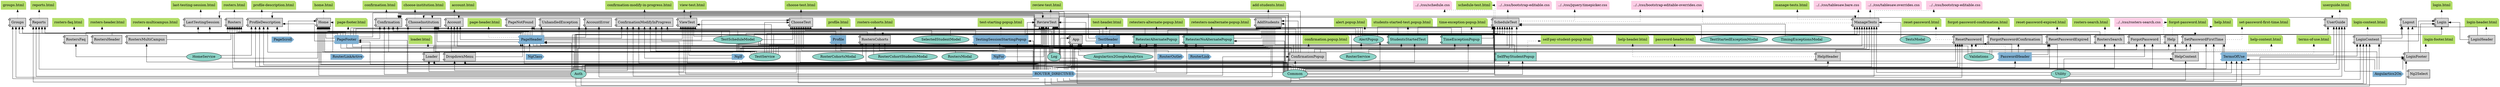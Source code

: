 digraph dependencies { node[shape="ellipse", style="filled", colorscheme=set312];splines=ortho; rankdir=BT;  subgraph "ConfirmationModifyInProgress" { label="components/tests/confirmation-modify-in-progress.ts"; "ConfirmationModifyInProgress" [shape="component"];   "Auth" [fillcolor=1, shape="ellipse"]; "Auth" -> "ConfirmationModifyInProgress" ;  "Common" [fillcolor=1, shape="ellipse"]; "Common" -> "ConfirmationModifyInProgress" ;  "TestService" [fillcolor=1, shape="ellipse"]; "TestService" -> "ConfirmationModifyInProgress" ;  "TestScheduleModel" [fillcolor=1, shape="ellipse"]; "TestScheduleModel" -> "ConfirmationModifyInProgress" ;  "SelectedStudentModel" [fillcolor=1, shape="ellipse"]; "SelectedStudentModel" -> "ConfirmationModifyInProgress" ;    node[shape="cds", style="filled", color=5];  "ROUTER_DIRECTIVES" []; "ROUTER_DIRECTIVES" -> "ConfirmationModifyInProgress" ;  "PageHeader" []; "PageHeader" -> "ConfirmationModifyInProgress" ;  "NgFor" []; "NgFor" -> "ConfirmationModifyInProgress" ;  "NgIf" []; "NgIf" -> "ConfirmationModifyInProgress" ;   node[shape="note", style="filled", color=7];  "confirmation-modify-in-progress.html" []; "ConfirmationModifyInProgress" -> "confirmation-modify-in-progress.html" [style=dotted];   node[shape="note", style="filled", color=8];   }  subgraph "App" { label="src/app/app.component.ts"; "App" [shape="component"];   "Angulartics2GoogleAnalytics" [fillcolor=1, shape="ellipse"]; "Angulartics2GoogleAnalytics" -> "App" ;  "Log" [fillcolor=1, shape="ellipse"]; "Log" -> "App" ;  "Auth" [fillcolor=1, shape="ellipse"]; "Auth" -> "App" ;    node[shape="cds", style="filled", color=5];  "ROUTER_DIRECTIVES" []; "ROUTER_DIRECTIVES" -> "App" ;  "RouterOutlet" []; "RouterOutlet" -> "App" ;  "RouterLink" []; "RouterLink" -> "App" ;   node[shape="note", style="filled", color=7];   node[shape="note", style="filled", color=8];   }  subgraph "Account" { label="components/account/account.component.ts"; "Account" [shape="component"];   "Auth" [fillcolor=1, shape="ellipse"]; "Auth" -> "Account" ;  "Common" [fillcolor=1, shape="ellipse"]; "Common" -> "Account" ;  "Validations" [fillcolor=1, shape="ellipse"]; "Validations" -> "Account" ;  "Log" [fillcolor=1, shape="ellipse"]; "Log" -> "Account" ;    node[shape="cds", style="filled", color=5];  "PageHeader" []; "PageHeader" -> "Account" ;  "PageFooter" []; "PageFooter" -> "Account" ;   node[shape="note", style="filled", color=7];  "account.html" []; "Account" -> "account.html" [style=dotted];   node[shape="note", style="filled", color=8];   }  subgraph "DropdownMenu" { label="components/controls/dropdown-menu.component.ts"; "DropdownMenu" [shape="component"];   "Auth" [fillcolor=1, shape="ellipse"]; "Auth" -> "DropdownMenu" ;    node[shape="cds", style="filled", color=5];  "ROUTER_DIRECTIVES" []; "ROUTER_DIRECTIVES" -> "DropdownMenu" ;   node[shape="note", style="filled", color=7];   node[shape="note", style="filled", color=8];   }  subgraph "Ng2Select" { label="components/controls/select.component.ts"; "Ng2Select" [shape="component"];     node[shape="cds", style="filled", color=5];   node[shape="note", style="filled", color=7];   node[shape="note", style="filled", color=8];   }  subgraph "AccountError" { label="components/errors/accounterror.component.ts"; "AccountError" [shape="component"];     node[shape="cds", style="filled", color=5];  "ROUTER_DIRECTIVES" []; "ROUTER_DIRECTIVES" -> "AccountError" ;  "PageHeader" []; "PageHeader" -> "AccountError" ;   node[shape="note", style="filled", color=7];   node[shape="note", style="filled", color=8];   }  subgraph "PageNotFound" { label="components/errors/pagenotfound.component.ts"; "PageNotFound" [shape="component"];     node[shape="cds", style="filled", color=5];  "ROUTER_DIRECTIVES" []; "ROUTER_DIRECTIVES" -> "PageNotFound" ;  "PageHeader" []; "PageHeader" -> "PageNotFound" ;   node[shape="note", style="filled", color=7];   node[shape="note", style="filled", color=8];   }  subgraph "UnhandledException" { label="components/errors/unhandledexception.component.ts"; "UnhandledException" [shape="component"];     node[shape="cds", style="filled", color=5];  "ROUTER_DIRECTIVES" []; "ROUTER_DIRECTIVES" -> "UnhandledException" ;  "PageHeader" []; "PageHeader" -> "UnhandledException" ;   node[shape="note", style="filled", color=7];   node[shape="note", style="filled", color=8];   }  subgraph "Groups" { label="components/groups/groups.component.ts"; "Groups" [shape="component"];   "Auth" [fillcolor=1, shape="ellipse"]; "Auth" -> "Groups" ;    node[shape="cds", style="filled", color=5];  "ROUTER_DIRECTIVES" []; "ROUTER_DIRECTIVES" -> "Groups" ;  "PageHeader" []; "PageHeader" -> "Groups" ;  "PageFooter" []; "PageFooter" -> "Groups" ;   node[shape="note", style="filled", color=7];  "groups.html" []; "Groups" -> "groups.html" [style=dotted];   node[shape="note", style="filled", color=8];   }  subgraph "HelpContent" { label="components/help/help-content.component.ts"; "HelpContent" [shape="component"];   "Utility" [fillcolor=1, shape="ellipse"]; "Utility" -> "HelpContent" ;    node[shape="cds", style="filled", color=5];  "ROUTER_DIRECTIVES" []; "ROUTER_DIRECTIVES" -> "HelpContent" ;   node[shape="note", style="filled", color=7];  "help-content.html" []; "HelpContent" -> "help-content.html" [style=dotted];   node[shape="note", style="filled", color=8];   }  subgraph "HelpHeader" { label="components/help/help-header.component.ts"; "HelpHeader" [shape="component"];     node[shape="cds", style="filled", color=5];  "ROUTER_DIRECTIVES" []; "ROUTER_DIRECTIVES" -> "HelpHeader" ;   node[shape="note", style="filled", color=7];  "help-header.html" []; "HelpHeader" -> "help-header.html" [style=dotted];   node[shape="note", style="filled", color=8];   }  subgraph "Help" { label="components/help/help.component.ts"; "Help" [shape="component"];     node[shape="cds", style="filled", color=5];  "HelpHeader" []; "HelpHeader" -> "Help" ;  "HelpContent" []; "HelpContent" -> "Help" ;   node[shape="note", style="filled", color=7];  "help.html" []; "Help" -> "help.html" [style=dotted];   node[shape="note", style="filled", color=8];   }  subgraph "Home" { label="components/home/home.component.ts"; "Home" [shape="component"];   "Auth" [fillcolor=1, shape="ellipse"]; "Auth" -> "Home" ;  "Common" [fillcolor=1, shape="ellipse"]; "Common" -> "Home" ;  "HomeService" [fillcolor=1, shape="ellipse"]; "HomeService" -> "Home" ;  "TestService" [fillcolor=1, shape="ellipse"]; "TestService" -> "Home" ;  "TestScheduleModel" [fillcolor=1, shape="ellipse"]; "TestScheduleModel" -> "Home" ;    node[shape="cds", style="filled", color=5];  "PageHeader" []; "PageHeader" -> "Home" ;  "PageFooter" []; "PageFooter" -> "Home" ;  "NgIf" []; "NgIf" -> "Home" ;  "Profile" []; "Profile" -> "Home" ;  "ROUTER_DIRECTIVES" []; "ROUTER_DIRECTIVES" -> "Home" ;  "Angulartics2On" []; "Angulartics2On" -> "Home" ;  "RouterLinkActive" []; "RouterLinkActive" -> "Home" ;  "PageScroll" []; "PageScroll" -> "Home" ;   node[shape="note", style="filled", color=7];  "home.html" []; "Home" -> "home.html" [style=dotted];   node[shape="note", style="filled", color=8];   }  subgraph "ProfileDescription" { label="components/home/profile-description.component.ts"; "ProfileDescription" [shape="component"];   "HomeService" [fillcolor=1, shape="ellipse"]; "HomeService" -> "ProfileDescription" ;  "Common" [fillcolor=1, shape="ellipse"]; "Common" -> "ProfileDescription" ;  "Log" [fillcolor=1, shape="ellipse"]; "Log" -> "ProfileDescription" ;    node[shape="cds", style="filled", color=5];  "ROUTER_DIRECTIVES" []; "ROUTER_DIRECTIVES" -> "ProfileDescription" ;  "PageHeader" []; "PageHeader" -> "ProfileDescription" ;  "PageFooter" []; "PageFooter" -> "ProfileDescription" ;  "NgFor" []; "NgFor" -> "ProfileDescription" ;  "NgIf" []; "NgIf" -> "ProfileDescription" ;   node[shape="note", style="filled", color=7];  "profile-description.html" []; "ProfileDescription" -> "profile-description.html" [style=dotted];   node[shape="note", style="filled", color=8];   }  subgraph "Profile" { label="components/home/profile.component.ts"; "Profile" [shape="component"];     node[shape="cds", style="filled", color=5];  "ROUTER_DIRECTIVES" []; "ROUTER_DIRECTIVES" -> "Profile" ;  "NgFor" []; "NgFor" -> "Profile" ;   node[shape="note", style="filled", color=7];  "profile.html" []; "Profile" -> "profile.html" [style=dotted];   node[shape="note", style="filled", color=8];   }  subgraph "LoginContent" { label="components/login/login-content.component.ts"; "LoginContent" [shape="component"];   "Auth" [fillcolor=1, shape="ellipse"]; "Auth" -> "LoginContent" ;  "Common" [fillcolor=1, shape="ellipse"]; "Common" -> "LoginContent" ;  "Log" [fillcolor=1, shape="ellipse"]; "Log" -> "LoginContent" ;    node[shape="cds", style="filled", color=5];  "ROUTER_DIRECTIVES" []; "ROUTER_DIRECTIVES" -> "LoginContent" ;  "Angulartics2On" []; "Angulartics2On" -> "LoginContent" ;  "TermsOfUse" []; "TermsOfUse" -> "LoginContent" ;   node[shape="note", style="filled", color=7];  "login-content.html" []; "LoginContent" -> "login-content.html" [style=dotted];   node[shape="note", style="filled", color=8];   }  subgraph "LoginFooter" { label="components/login/login-footer.component.ts"; "LoginFooter" [shape="component"];   "Utility" [fillcolor=1, shape="ellipse"]; "Utility" -> "LoginFooter" ;    node[shape="cds", style="filled", color=5];  "ROUTER_DIRECTIVES" []; "ROUTER_DIRECTIVES" -> "LoginFooter" ;  "Angulartics2On" []; "Angulartics2On" -> "LoginFooter" ;   node[shape="note", style="filled", color=7];  "login-footer.html" []; "LoginFooter" -> "login-footer.html" [style=dotted];   node[shape="note", style="filled", color=8];   }  subgraph "LoginHeader" { label="components/login/login-header.component.ts"; "LoginHeader" [shape="component"];     node[shape="cds", style="filled", color=5];   node[shape="note", style="filled", color=7];  "login-header.html" []; "LoginHeader" -> "login-header.html" [style=dotted];   node[shape="note", style="filled", color=8];   }  subgraph "Login" { label="components/login/login.component.ts"; "Login" [shape="component"];   "Auth" [fillcolor=1, shape="ellipse"]; "Auth" -> "Login" ;    node[shape="cds", style="filled", color=5];  "LoginHeader" []; "LoginHeader" -> "Login" ;  "LoginContent" []; "LoginContent" -> "Login" ;  "LoginFooter" []; "LoginFooter" -> "Login" ;   node[shape="note", style="filled", color=7];  "login.html" []; "Login" -> "login.html" [style=dotted];   node[shape="note", style="filled", color=8];   }  subgraph "ForgotPasswordConfirmation" { label="components/password/forgot-password-confirmation.component.ts"; "ForgotPasswordConfirmation" [shape="component"];     node[shape="cds", style="filled", color=5];  "PasswordHeader" []; "PasswordHeader" -> "ForgotPasswordConfirmation" ;   node[shape="note", style="filled", color=7];  "forgot-password-confirmation.html" []; "ForgotPasswordConfirmation" -> "forgot-password-confirmation.html" [style=dotted];   node[shape="note", style="filled", color=8];   }  subgraph "ForgotPassword" { label="components/password/forgot-password.component.component.ts"; "ForgotPassword" [shape="component"];   "Common" [fillcolor=1, shape="ellipse"]; "Common" -> "ForgotPassword" ;  "Validations" [fillcolor=1, shape="ellipse"]; "Validations" -> "ForgotPassword" ;    node[shape="cds", style="filled", color=5];  "PasswordHeader" []; "PasswordHeader" -> "ForgotPassword" ;   node[shape="note", style="filled", color=7];  "forgot-password.html" []; "ForgotPassword" -> "forgot-password.html" [style=dotted];   node[shape="note", style="filled", color=8];   }  subgraph "PasswordHeader" { label="components/password/password-header.component.ts"; "PasswordHeader" [shape="component"];     node[shape="cds", style="filled", color=5];  "ROUTER_DIRECTIVES" []; "ROUTER_DIRECTIVES" -> "PasswordHeader" ;   node[shape="note", style="filled", color=7];  "password-header.html" []; "PasswordHeader" -> "password-header.html" [style=dotted];   node[shape="note", style="filled", color=8];   }  subgraph "ResetPasswordExpired" { label="components/password/reset-password-expired.component.ts"; "ResetPasswordExpired" [shape="component"];     node[shape="cds", style="filled", color=5];  "PasswordHeader" []; "PasswordHeader" -> "ResetPasswordExpired" ;  "ROUTER_DIRECTIVES" []; "ROUTER_DIRECTIVES" -> "ResetPasswordExpired" ;   node[shape="note", style="filled", color=7];  "reset-password-expired.html" []; "ResetPasswordExpired" -> "reset-password-expired.html" [style=dotted];   node[shape="note", style="filled", color=8];   }  subgraph "ResetPassword" { label="components/password/reset-password.component.ts"; "ResetPassword" [shape="component"];   "Auth" [fillcolor=1, shape="ellipse"]; "Auth" -> "ResetPassword" ;  "Common" [fillcolor=1, shape="ellipse"]; "Common" -> "ResetPassword" ;  "Validations" [fillcolor=1, shape="ellipse"]; "Validations" -> "ResetPassword" ;  "Log" [fillcolor=1, shape="ellipse"]; "Log" -> "ResetPassword" ;    node[shape="cds", style="filled", color=5];  "PasswordHeader" []; "PasswordHeader" -> "ResetPassword" ;  "ROUTER_DIRECTIVES" []; "ROUTER_DIRECTIVES" -> "ResetPassword" ;  "TermsOfUse" []; "TermsOfUse" -> "ResetPassword" ;   node[shape="note", style="filled", color=7];  "reset-password.html" []; "ResetPassword" -> "reset-password.html" [style=dotted];   node[shape="note", style="filled", color=8];   }  subgraph "SetPasswordFirstTime" { label="components/password/set-password-first-time.component.ts"; "SetPasswordFirstTime" [shape="component"];   "Auth" [fillcolor=1, shape="ellipse"]; "Auth" -> "SetPasswordFirstTime" ;  "Common" [fillcolor=1, shape="ellipse"]; "Common" -> "SetPasswordFirstTime" ;  "Validations" [fillcolor=1, shape="ellipse"]; "Validations" -> "SetPasswordFirstTime" ;    node[shape="cds", style="filled", color=5];  "PasswordHeader" []; "PasswordHeader" -> "SetPasswordFirstTime" ;  "ROUTER_DIRECTIVES" []; "ROUTER_DIRECTIVES" -> "SetPasswordFirstTime" ;  "TermsOfUse" []; "TermsOfUse" -> "SetPasswordFirstTime" ;   node[shape="note", style="filled", color=7];  "set-password-first-time.html" []; "SetPasswordFirstTime" -> "set-password-first-time.html" [style=dotted];   node[shape="note", style="filled", color=8];   }  subgraph "Reports" { label="components/reports/reports.component.ts"; "Reports" [shape="component"];   "Auth" [fillcolor=1, shape="ellipse"]; "Auth" -> "Reports" ;  "Common" [fillcolor=1, shape="ellipse"]; "Common" -> "Reports" ;    node[shape="cds", style="filled", color=5];  "ROUTER_DIRECTIVES" []; "ROUTER_DIRECTIVES" -> "Reports" ;  "PageHeader" []; "PageHeader" -> "Reports" ;  "PageFooter" []; "PageFooter" -> "Reports" ;   node[shape="note", style="filled", color=7];  "reports.html" []; "Reports" -> "reports.html" [style=dotted];   node[shape="note", style="filled", color=8];   }  subgraph "RostersCohorts" { label="components/rosters/rosters-cohorts.component.ts"; "RostersCohorts" [shape="component"];   "RostersModal" [fillcolor=1, shape="ellipse"]; "RostersModal" -> "RostersCohorts" ;  "RosterCohortsModal" [fillcolor=1, shape="ellipse"]; "RosterCohortsModal" -> "RostersCohorts" ;  "RosterCohortStudentsModal" [fillcolor=1, shape="ellipse"]; "RosterCohortStudentsModal" -> "RostersCohorts" ;  "Common" [fillcolor=1, shape="ellipse"]; "Common" -> "RostersCohorts" ;  "RosterService" [fillcolor=1, shape="ellipse"]; "RosterService" -> "RostersCohorts" ;    node[shape="cds", style="filled", color=5];  "NgIf" []; "NgIf" -> "RostersCohorts" ;  "NgFor" []; "NgFor" -> "RostersCohorts" ;   node[shape="note", style="filled", color=7];  "rosters-cohorts.html" []; "RostersCohorts" -> "rosters-cohorts.html" [style=dotted];   node[shape="note", style="filled", color=8];   }  subgraph "RostersFaq" { label="components/rosters/rosters-faq.component.ts"; "RostersFaq" [shape="component"];   "HomeService" [fillcolor=1, shape="ellipse"]; "HomeService" -> "RostersFaq" ;    node[shape="cds", style="filled", color=5];   node[shape="note", style="filled", color=7];  "rosters-faq.html" []; "RostersFaq" -> "rosters-faq.html" [style=dotted];   node[shape="note", style="filled", color=8];   }  subgraph "RostersHeader" { label="components/rosters/rosters-header.component.ts"; "RostersHeader" [shape="component"];     node[shape="cds", style="filled", color=5];   node[shape="note", style="filled", color=7];  "rosters-header.html" []; "RostersHeader" -> "rosters-header.html" [style=dotted];   node[shape="note", style="filled", color=8];   }  subgraph "RostersMultiCampus" { label="components/rosters/rosters-multicampus.component.ts"; "RostersMultiCampus" [shape="component"];     node[shape="cds", style="filled", color=5];  "NgIf" []; "NgIf" -> "RostersMultiCampus" ;   node[shape="note", style="filled", color=7];  "rosters-multicampus.html" []; "RostersMultiCampus" -> "rosters-multicampus.html" [style=dotted];   node[shape="note", style="filled", color=8];   }  subgraph "RostersSearch" { label="components/rosters/rosters-search.component.ts"; "RostersSearch" [shape="component"];   "Common" [fillcolor=1, shape="ellipse"]; "Common" -> "RostersSearch" ;  "RosterService" [fillcolor=1, shape="ellipse"]; "RosterService" -> "RostersSearch" ;    node[shape="cds", style="filled", color=5];   node[shape="note", style="filled", color=7];  "rosters-search.html" []; "RostersSearch" -> "rosters-search.html" [style=dotted];   node[shape="note", style="filled", color=8];  "../../css/rosters-search.css" []; "RostersSearch" -> "../../css/rosters-search.css" [style=dotted];   }  subgraph "Rosters" { label="components/rosters/rosters.component.ts"; "Rosters" [shape="component"];     node[shape="cds", style="filled", color=5];  "ROUTER_DIRECTIVES" []; "ROUTER_DIRECTIVES" -> "Rosters" ;  "PageHeader" []; "PageHeader" -> "Rosters" ;  "PageFooter" []; "PageFooter" -> "Rosters" ;  "RostersFaq" []; "RostersFaq" -> "Rosters" ;  "RostersHeader" []; "RostersHeader" -> "Rosters" ;  "RostersMultiCampus" []; "RostersMultiCampus" -> "Rosters" ;  "RostersCohorts" []; "RostersCohorts" -> "Rosters" ;  "RostersSearch" []; "RostersSearch" -> "Rosters" ;  "NgIf" []; "NgIf" -> "Rosters" ;   node[shape="note", style="filled", color=7];  "rosters.html" []; "Rosters" -> "rosters.html" [style=dotted];   node[shape="note", style="filled", color=8];   }  subgraph "AlertPopup" { label="components/shared/alert.popup.component.ts"; "AlertPopup" [shape="component"];   "Common" [fillcolor=1, shape="ellipse"]; "Common" -> "AlertPopup" ;    node[shape="cds", style="filled", color=5];  "ROUTER_DIRECTIVES" []; "ROUTER_DIRECTIVES" -> "AlertPopup" ;   node[shape="note", style="filled", color=7];  "alert.popup.html" []; "AlertPopup" -> "alert.popup.html" [style=dotted];   node[shape="note", style="filled", color=8];   }  subgraph "ChooseInstitution" { label="components/shared/choose-institution.component.ts"; "ChooseInstitution" [shape="component"];   "Common" [fillcolor=1, shape="ellipse"]; "Common" -> "ChooseInstitution" ;  "Auth" [fillcolor=1, shape="ellipse"]; "Auth" -> "ChooseInstitution" ;  "TestService" [fillcolor=1, shape="ellipse"]; "TestService" -> "ChooseInstitution" ;  "TestScheduleModel" [fillcolor=1, shape="ellipse"]; "TestScheduleModel" -> "ChooseInstitution" ;  "Log" [fillcolor=1, shape="ellipse"]; "Log" -> "ChooseInstitution" ;    node[shape="cds", style="filled", color=5];  "PageHeader" []; "PageHeader" -> "ChooseInstitution" ;  "ROUTER_DIRECTIVES" []; "ROUTER_DIRECTIVES" -> "ChooseInstitution" ;  "NgIf" []; "NgIf" -> "ChooseInstitution" ;   node[shape="note", style="filled", color=7];  "choose-institution.html" []; "ChooseInstitution" -> "choose-institution.html" [style=dotted];   node[shape="note", style="filled", color=8];   }  subgraph "ConfirmationPopup" { label="components/shared/confirmation.popup.component.ts"; "ConfirmationPopup" [shape="component"];   "Common" [fillcolor=1, shape="ellipse"]; "Common" -> "ConfirmationPopup" ;    node[shape="cds", style="filled", color=5];  "ROUTER_DIRECTIVES" []; "ROUTER_DIRECTIVES" -> "ConfirmationPopup" ;   node[shape="note", style="filled", color=7];  "confirmation.popup.html" []; "ConfirmationPopup" -> "confirmation.popup.html" [style=dotted];   node[shape="note", style="filled", color=8];   }  subgraph "Loader" { label="components/shared/loader.component.ts"; "Loader" [shape="component"];   "Auth" [fillcolor=1, shape="ellipse"]; "Auth" -> "Loader" ;    node[shape="cds", style="filled", color=5];  "ROUTER_DIRECTIVES" []; "ROUTER_DIRECTIVES" -> "Loader" ;   node[shape="note", style="filled", color=7];  "loader.html" []; "Loader" -> "loader.html" [style=dotted];   node[shape="note", style="filled", color=8];   }  subgraph "Logout" { label="components/shared/logout.component.ts"; "Logout" [shape="component"];   "Auth" [fillcolor=1, shape="ellipse"]; "Auth" -> "Logout" ;    node[shape="cds", style="filled", color=5];  "LoginHeader" []; "LoginHeader" -> "Logout" ;  "LoginContent" []; "LoginContent" -> "Logout" ;  "LoginFooter" []; "LoginFooter" -> "Logout" ;   node[shape="note", style="filled", color=7];   node[shape="note", style="filled", color=8];   }  subgraph "PageFooter" { label="components/shared/page-footer.component.ts"; "PageFooter" [shape="component"];   "Auth" [fillcolor=1, shape="ellipse"]; "Auth" -> "PageFooter" ;    node[shape="cds", style="filled", color=5];  "ROUTER_DIRECTIVES" []; "ROUTER_DIRECTIVES" -> "PageFooter" ;   node[shape="note", style="filled", color=7];  "page-footer.html" []; "PageFooter" -> "page-footer.html" [style=dotted];   node[shape="note", style="filled", color=8];   }  subgraph "PageHeader" { label="components/shared/page-header.component.ts"; "PageHeader" [shape="component"];   "Auth" [fillcolor=1, shape="ellipse"]; "Auth" -> "PageHeader" ;    node[shape="cds", style="filled", color=5];  "ROUTER_DIRECTIVES" []; "ROUTER_DIRECTIVES" -> "PageHeader" ;  "DropdownMenu" []; "DropdownMenu" -> "PageHeader" ;  "NgClass" []; "NgClass" -> "PageHeader" ;  "RouterLinkActive" []; "RouterLinkActive" -> "PageHeader" ;   node[shape="note", style="filled", color=7];  "page-header.html" []; "PageHeader" -> "page-header.html" [style=dotted];   node[shape="note", style="filled", color=8];   }  subgraph "TermsOfUse" { label="components/terms-of-use/terms-of-use.component.ts"; "TermsOfUse" [shape="component"];   "Auth" [fillcolor=1, shape="ellipse"]; "Auth" -> "TermsOfUse" ;  "Utility" [fillcolor=1, shape="ellipse"]; "Utility" -> "TermsOfUse" ;  "Common" [fillcolor=1, shape="ellipse"]; "Common" -> "TermsOfUse" ;    node[shape="cds", style="filled", color=5];  "ROUTER_DIRECTIVES" []; "ROUTER_DIRECTIVES" -> "TermsOfUse" ;  "Angulartics2On" []; "Angulartics2On" -> "TermsOfUse" ;   node[shape="note", style="filled", color=7];  "terms-of-use.html" []; "TermsOfUse" -> "terms-of-use.html" [style=dotted];   node[shape="note", style="filled", color=8];   }  subgraph "AddStudents" { label="components/tests/add-students.component.ts"; "AddStudents" [shape="component"];   "TestService" [fillcolor=1, shape="ellipse"]; "TestService" -> "AddStudents" ;  "Auth" [fillcolor=1, shape="ellipse"]; "Auth" -> "AddStudents" ;  "TestScheduleModel" [fillcolor=1, shape="ellipse"]; "TestScheduleModel" -> "AddStudents" ;  "SelectedStudentModel" [fillcolor=1, shape="ellipse"]; "SelectedStudentModel" -> "AddStudents" ;  "Common" [fillcolor=1, shape="ellipse"]; "Common" -> "AddStudents" ;  "Log" [fillcolor=1, shape="ellipse"]; "Log" -> "AddStudents" ;  "RetesterAlternatePopup" [fillcolor=1, shape="ellipse"]; "RetesterAlternatePopup" -> "AddStudents" ;  "RetesterNoAlternatePopup" [fillcolor=1, shape="ellipse"]; "RetesterNoAlternatePopup" -> "AddStudents" ;  "TimeExceptionPopup" [fillcolor=1, shape="ellipse"]; "TimeExceptionPopup" -> "AddStudents" ;  "AlertPopup" [fillcolor=1, shape="ellipse"]; "AlertPopup" -> "AddStudents" ;  "SelfPayStudentPopup" [fillcolor=1, shape="ellipse"]; "SelfPayStudentPopup" -> "AddStudents" ;  "Utility" [fillcolor=1, shape="ellipse"]; "Utility" -> "AddStudents" ;  "StudentsStartedTest" [fillcolor=1, shape="ellipse"]; "StudentsStartedTest" -> "AddStudents" ;    node[shape="cds", style="filled", color=5];  "PageHeader" []; "PageHeader" -> "AddStudents" ;  "TestHeader" []; "TestHeader" -> "AddStudents" ;  "PageFooter" []; "PageFooter" -> "AddStudents" ;  "NgFor" []; "NgFor" -> "AddStudents" ;  "ConfirmationPopup" []; "ConfirmationPopup" -> "AddStudents" ;  "ROUTER_DIRECTIVES" []; "ROUTER_DIRECTIVES" -> "AddStudents" ;  "AlertPopup" []; "AlertPopup" -> "AddStudents" ;  "TestingSessionStartingPopup" []; "TestingSessionStartingPopup" -> "AddStudents" ;   node[shape="note", style="filled", color=7];  "add-students.html" []; "AddStudents" -> "add-students.html" [style=dotted];   node[shape="note", style="filled", color=8];   }  subgraph "ChooseTest" { label="components/tests/choose-test.component.ts"; "ChooseTest" [shape="component"];   "TestService" [fillcolor=1, shape="ellipse"]; "TestService" -> "ChooseTest" ;  "Auth" [fillcolor=1, shape="ellipse"]; "Auth" -> "ChooseTest" ;  "TestScheduleModel" [fillcolor=1, shape="ellipse"]; "TestScheduleModel" -> "ChooseTest" ;  "Utility" [fillcolor=1, shape="ellipse"]; "Utility" -> "ChooseTest" ;  "Common" [fillcolor=1, shape="ellipse"]; "Common" -> "ChooseTest" ;  "Log" [fillcolor=1, shape="ellipse"]; "Log" -> "ChooseTest" ;    node[shape="cds", style="filled", color=5];  "PageHeader" []; "PageHeader" -> "ChooseTest" ;  "TestHeader" []; "TestHeader" -> "ChooseTest" ;  "PageFooter" []; "PageFooter" -> "ChooseTest" ;  "ConfirmationPopup" []; "ConfirmationPopup" -> "ChooseTest" ;  "AlertPopup" []; "AlertPopup" -> "ChooseTest" ;  "TestingSessionStartingPopup" []; "TestingSessionStartingPopup" -> "ChooseTest" ;  "NgIf" []; "NgIf" -> "ChooseTest" ;  "NgFor" []; "NgFor" -> "ChooseTest" ;   node[shape="note", style="filled", color=7];  "choose-test.html" []; "ChooseTest" -> "choose-test.html" [style=dotted];   node[shape="note", style="filled", color=8];   }  subgraph "Confirmation" { label="components/tests/confirmation.component.component.ts"; "Confirmation" [shape="component"];   "Common" [fillcolor=1, shape="ellipse"]; "Common" -> "Confirmation" ;  "TestService" [fillcolor=1, shape="ellipse"]; "TestService" -> "Confirmation" ;  "TestScheduleModel" [fillcolor=1, shape="ellipse"]; "TestScheduleModel" -> "Confirmation" ;  "Auth" [fillcolor=1, shape="ellipse"]; "Auth" -> "Confirmation" ;    node[shape="cds", style="filled", color=5];  "ROUTER_DIRECTIVES" []; "ROUTER_DIRECTIVES" -> "Confirmation" ;  "PageHeader" []; "PageHeader" -> "Confirmation" ;  "PageFooter" []; "PageFooter" -> "Confirmation" ;  "TestHeader" []; "TestHeader" -> "Confirmation" ;   node[shape="note", style="filled", color=7];  "confirmation.html" []; "Confirmation" -> "confirmation.html" [style=dotted];   node[shape="note", style="filled", color=8];   }  subgraph "LastTestingSession" { label="components/tests/last-testing-session.component.ts"; "LastTestingSession" [shape="component"];     node[shape="cds", style="filled", color=5];  "ROUTER_DIRECTIVES" []; "ROUTER_DIRECTIVES" -> "LastTestingSession" ;  "PageHeader" []; "PageHeader" -> "LastTestingSession" ;  "PageFooter" []; "PageFooter" -> "LastTestingSession" ;   node[shape="note", style="filled", color=7];  "last-testing-session.html" []; "LastTestingSession" -> "last-testing-session.html" [style=dotted];   node[shape="note", style="filled", color=8];   }  subgraph "ManageTests" { label="components/tests/manage-tests.component.ts"; "ManageTests" [shape="component"];   "TestService" [fillcolor=1, shape="ellipse"]; "TestService" -> "ManageTests" ;  "Auth" [fillcolor=1, shape="ellipse"]; "Auth" -> "ManageTests" ;  "TestScheduleModel" [fillcolor=1, shape="ellipse"]; "TestScheduleModel" -> "ManageTests" ;  "Utility" [fillcolor=1, shape="ellipse"]; "Utility" -> "ManageTests" ;  "Common" [fillcolor=1, shape="ellipse"]; "Common" -> "ManageTests" ;  "TestsModal" [fillcolor=1, shape="ellipse"]; "TestsModal" -> "ManageTests" ;  "Log" [fillcolor=1, shape="ellipse"]; "Log" -> "ManageTests" ;    node[shape="cds", style="filled", color=5];  "PageHeader" []; "PageHeader" -> "ManageTests" ;  "TestHeader" []; "TestHeader" -> "ManageTests" ;  "PageFooter" []; "PageFooter" -> "ManageTests" ;  "ConfirmationPopup" []; "ConfirmationPopup" -> "ManageTests" ;  "ROUTER_DIRECTIVES" []; "ROUTER_DIRECTIVES" -> "ManageTests" ;   node[shape="note", style="filled", color=7];  "manage-tests.html" []; "ManageTests" -> "manage-tests.html" [style=dotted];   node[shape="note", style="filled", color=8];  "../../css/tablesaw.bare.css" []; "ManageTests" -> "../../css/tablesaw.bare.css" [style=dotted];  "../../css/tablesaw.overrides.css" []; "ManageTests" -> "../../css/tablesaw.overrides.css" [style=dotted];  " ../../css/bootstrap-editable.css" []; "ManageTests" -> " ../../css/bootstrap-editable.css" [style=dotted];  "../../css/bootstrap-editable-overrides.css" []; "ManageTests" -> "../../css/bootstrap-editable-overrides.css" [style=dotted];   }  subgraph "RetesterAlternatePopup" { label="components/tests/retesters-alternate-popup.component.ts"; "RetesterAlternatePopup" [shape="component"];   "Common" [fillcolor=1, shape="ellipse"]; "Common" -> "RetesterAlternatePopup" ;    node[shape="cds", style="filled", color=5];  "ROUTER_DIRECTIVES" []; "ROUTER_DIRECTIVES" -> "RetesterAlternatePopup" ;  "NgIf" []; "NgIf" -> "RetesterAlternatePopup" ;  "NgFor" []; "NgFor" -> "RetesterAlternatePopup" ;   node[shape="note", style="filled", color=7];  "retesters-alternate-popup.html" []; "RetesterAlternatePopup" -> "retesters-alternate-popup.html" [style=dotted];   node[shape="note", style="filled", color=8];   }  subgraph "RetesterNoAlternatePopup" { label="components/tests/retesters-noalternate-popup.component.ts"; "RetesterNoAlternatePopup" [shape="component"];   "Common" [fillcolor=1, shape="ellipse"]; "Common" -> "RetesterNoAlternatePopup" ;    node[shape="cds", style="filled", color=5];  "ROUTER_DIRECTIVES" []; "ROUTER_DIRECTIVES" -> "RetesterNoAlternatePopup" ;  "NgIf" []; "NgIf" -> "RetesterNoAlternatePopup" ;  "NgFor" []; "NgFor" -> "RetesterNoAlternatePopup" ;   node[shape="note", style="filled", color=7];  "retesters-noalternate-popup.html" []; "RetesterNoAlternatePopup" -> "retesters-noalternate-popup.html" [style=dotted];   node[shape="note", style="filled", color=8];   }  subgraph "ReviewTest" { label="components/tests/review-test.component.ts"; "ReviewTest" [shape="component"];   "TestService" [fillcolor=1, shape="ellipse"]; "TestService" -> "ReviewTest" ;  "Auth" [fillcolor=1, shape="ellipse"]; "Auth" -> "ReviewTest" ;  "TestScheduleModel" [fillcolor=1, shape="ellipse"]; "TestScheduleModel" -> "ReviewTest" ;  "Common" [fillcolor=1, shape="ellipse"]; "Common" -> "ReviewTest" ;  "Log" [fillcolor=1, shape="ellipse"]; "Log" -> "ReviewTest" ;    node[shape="cds", style="filled", color=5];  "PageHeader" []; "PageHeader" -> "ReviewTest" ;  "TestHeader" []; "TestHeader" -> "ReviewTest" ;  "PageFooter" []; "PageFooter" -> "ReviewTest" ;  "NgIf" []; "NgIf" -> "ReviewTest" ;  "NgFor" []; "NgFor" -> "ReviewTest" ;  "ROUTER_DIRECTIVES" []; "ROUTER_DIRECTIVES" -> "ReviewTest" ;  "RetesterAlternatePopup" []; "RetesterAlternatePopup" -> "ReviewTest" ;  "RetesterNoAlternatePopup" []; "RetesterNoAlternatePopup" -> "ReviewTest" ;  "ConfirmationPopup" []; "ConfirmationPopup" -> "ReviewTest" ;  "TimeExceptionPopup" []; "TimeExceptionPopup" -> "ReviewTest" ;  "Loader" []; "Loader" -> "ReviewTest" ;  "AlertPopup" []; "AlertPopup" -> "ReviewTest" ;  "TestingSessionStartingPopup" []; "TestingSessionStartingPopup" -> "ReviewTest" ;   node[shape="note", style="filled", color=7];  "review-test.html" []; "ReviewTest" -> "review-test.html" [style=dotted];   node[shape="note", style="filled", color=8];   }  subgraph "ScheduleTest" { label="components/tests/schedule-test.component.ts"; "ScheduleTest" [shape="component"];   "TestService" [fillcolor=1, shape="ellipse"]; "TestService" -> "ScheduleTest" ;  "Auth" [fillcolor=1, shape="ellipse"]; "Auth" -> "ScheduleTest" ;  "TestScheduleModel" [fillcolor=1, shape="ellipse"]; "TestScheduleModel" -> "ScheduleTest" ;  "Common" [fillcolor=1, shape="ellipse"]; "Common" -> "ScheduleTest" ;  "Utility" [fillcolor=1, shape="ellipse"]; "Utility" -> "ScheduleTest" ;  "TestStartedExceptionModal" [fillcolor=1, shape="ellipse"]; "TestStartedExceptionModal" -> "ScheduleTest" ;  "TimingExceptionsModal" [fillcolor=1, shape="ellipse"]; "TimingExceptionsModal" -> "ScheduleTest" ;  "Log" [fillcolor=1, shape="ellipse"]; "Log" -> "ScheduleTest" ;    node[shape="cds", style="filled", color=5];  "PageHeader" []; "PageHeader" -> "ScheduleTest" ;  "TestHeader" []; "TestHeader" -> "ScheduleTest" ;  "PageFooter" []; "PageFooter" -> "ScheduleTest" ;  "NgIf" []; "NgIf" -> "ScheduleTest" ;  "ConfirmationPopup" []; "ConfirmationPopup" -> "ScheduleTest" ;  "AlertPopup" []; "AlertPopup" -> "ScheduleTest" ;  "TestingSessionStartingPopup" []; "TestingSessionStartingPopup" -> "ScheduleTest" ;  "StudentsStartedTest" []; "StudentsStartedTest" -> "ScheduleTest" ;  "TimeExceptionPopup" []; "TimeExceptionPopup" -> "ScheduleTest" ;  "SelfPayStudentPopup" []; "SelfPayStudentPopup" -> "ScheduleTest" ;   node[shape="note", style="filled", color=7];  "schedule-test.html" []; "ScheduleTest" -> "schedule-test.html" [style=dotted];   node[shape="note", style="filled", color=8];  "../../css/bootstrap-editable.css" []; "ScheduleTest" -> "../../css/bootstrap-editable.css" [style=dotted];  "../../css/bootstrap-editable-overrides.css" []; "ScheduleTest" -> "../../css/bootstrap-editable-overrides.css" [style=dotted];  "../../css/jquery.timepicker.css" []; "ScheduleTest" -> "../../css/jquery.timepicker.css" [style=dotted];  "../../css/schedule.css" []; "ScheduleTest" -> "../../css/schedule.css" [style=dotted];   }  subgraph "SelfPayStudentPopup" { label="components/tests/self-pay-student-popup.component.ts"; "SelfPayStudentPopup" [shape="component"];   "Common" [fillcolor=1, shape="ellipse"]; "Common" -> "SelfPayStudentPopup" ;    node[shape="cds", style="filled", color=5];  "ROUTER_DIRECTIVES" []; "ROUTER_DIRECTIVES" -> "SelfPayStudentPopup" ;   node[shape="note", style="filled", color=7];  "self-pay-student-popup.html" []; "SelfPayStudentPopup" -> "self-pay-student-popup.html" [style=dotted];   node[shape="note", style="filled", color=8];   }  subgraph "StudentsStartedTest" { label="components/tests/students-started-test.popup.component.ts"; "StudentsStartedTest" [shape="component"];     node[shape="cds", style="filled", color=5];  "NgFor" []; "NgFor" -> "StudentsStartedTest" ;  "NgIf" []; "NgIf" -> "StudentsStartedTest" ;   node[shape="note", style="filled", color=7];  "students-started-test.popup.html" []; "StudentsStartedTest" -> "students-started-test.popup.html" [style=dotted];   node[shape="note", style="filled", color=8];   }  subgraph "TestHeader" { label="components/tests/test-header.component.ts"; "TestHeader" [shape="component"];     node[shape="cds", style="filled", color=5];  "ROUTER_DIRECTIVES" []; "ROUTER_DIRECTIVES" -> "TestHeader" ;  "NgIf" []; "NgIf" -> "TestHeader" ;  "ConfirmationPopup" []; "ConfirmationPopup" -> "TestHeader" ;   node[shape="note", style="filled", color=7];  "test-header.html" []; "TestHeader" -> "test-header.html" [style=dotted];   node[shape="note", style="filled", color=8];   }  subgraph "TestingSessionStartingPopup" { label="components/tests/test-starting-popup.component.ts"; "TestingSessionStartingPopup" [shape="component"];   "Common" [fillcolor=1, shape="ellipse"]; "Common" -> "TestingSessionStartingPopup" ;  "TestService" [fillcolor=1, shape="ellipse"]; "TestService" -> "TestingSessionStartingPopup" ;    node[shape="cds", style="filled", color=5];  "ROUTER_DIRECTIVES" []; "ROUTER_DIRECTIVES" -> "TestingSessionStartingPopup" ;  "NgIf" []; "NgIf" -> "TestingSessionStartingPopup" ;  "NgFor" []; "NgFor" -> "TestingSessionStartingPopup" ;   node[shape="note", style="filled", color=7];  "test-starting-popup.html" []; "TestingSessionStartingPopup" -> "test-starting-popup.html" [style=dotted];   node[shape="note", style="filled", color=8];   }  subgraph "TimeExceptionPopup" { label="components/tests/time-exception-popup.component.ts"; "TimeExceptionPopup" [shape="component"];   "Common" [fillcolor=1, shape="ellipse"]; "Common" -> "TimeExceptionPopup" ;    node[shape="cds", style="filled", color=5];  "ROUTER_DIRECTIVES" []; "ROUTER_DIRECTIVES" -> "TimeExceptionPopup" ;   node[shape="note", style="filled", color=7];  "time-exception-popup.html" []; "TimeExceptionPopup" -> "time-exception-popup.html" [style=dotted];   node[shape="note", style="filled", color=8];   }  subgraph "ViewTest" { label="components/tests/view-test.component.ts"; "ViewTest" [shape="component"];   "TestService" [fillcolor=1, shape="ellipse"]; "TestService" -> "ViewTest" ;  "Auth" [fillcolor=1, shape="ellipse"]; "Auth" -> "ViewTest" ;  "TestScheduleModel" [fillcolor=1, shape="ellipse"]; "TestScheduleModel" -> "ViewTest" ;  "Common" [fillcolor=1, shape="ellipse"]; "Common" -> "ViewTest" ;  "Log" [fillcolor=1, shape="ellipse"]; "Log" -> "ViewTest" ;    node[shape="cds", style="filled", color=5];  "PageHeader" []; "PageHeader" -> "ViewTest" ;  "TestHeader" []; "TestHeader" -> "ViewTest" ;  "PageFooter" []; "PageFooter" -> "ViewTest" ;  "NgIf" []; "NgIf" -> "ViewTest" ;  "NgFor" []; "NgFor" -> "ViewTest" ;  "ROUTER_DIRECTIVES" []; "ROUTER_DIRECTIVES" -> "ViewTest" ;  "ConfirmationPopup" []; "ConfirmationPopup" -> "ViewTest" ;   node[shape="note", style="filled", color=7];  "view-test.html" []; "ViewTest" -> "view-test.html" [style=dotted];   node[shape="note", style="filled", color=8];   }  subgraph "UserGuide" { label="components/userguide/userguide.component.ts"; "UserGuide" [shape="component"];   "Auth" [fillcolor=1, shape="ellipse"]; "Auth" -> "UserGuide" ;  "Utility" [fillcolor=1, shape="ellipse"]; "Utility" -> "UserGuide" ;  "Common" [fillcolor=1, shape="ellipse"]; "Common" -> "UserGuide" ;    node[shape="cds", style="filled", color=5];  "PageHeader" []; "PageHeader" -> "UserGuide" ;  "ROUTER_DIRECTIVES" []; "ROUTER_DIRECTIVES" -> "UserGuide" ;  "Angulartics2On" []; "Angulartics2On" -> "UserGuide" ;  "TermsOfUse" []; "TermsOfUse" -> "UserGuide" ;   node[shape="note", style="filled", color=7];  "userguide.html" []; "UserGuide" -> "userguide.html" [style=dotted];   node[shape="note", style="filled", color=8];   } }